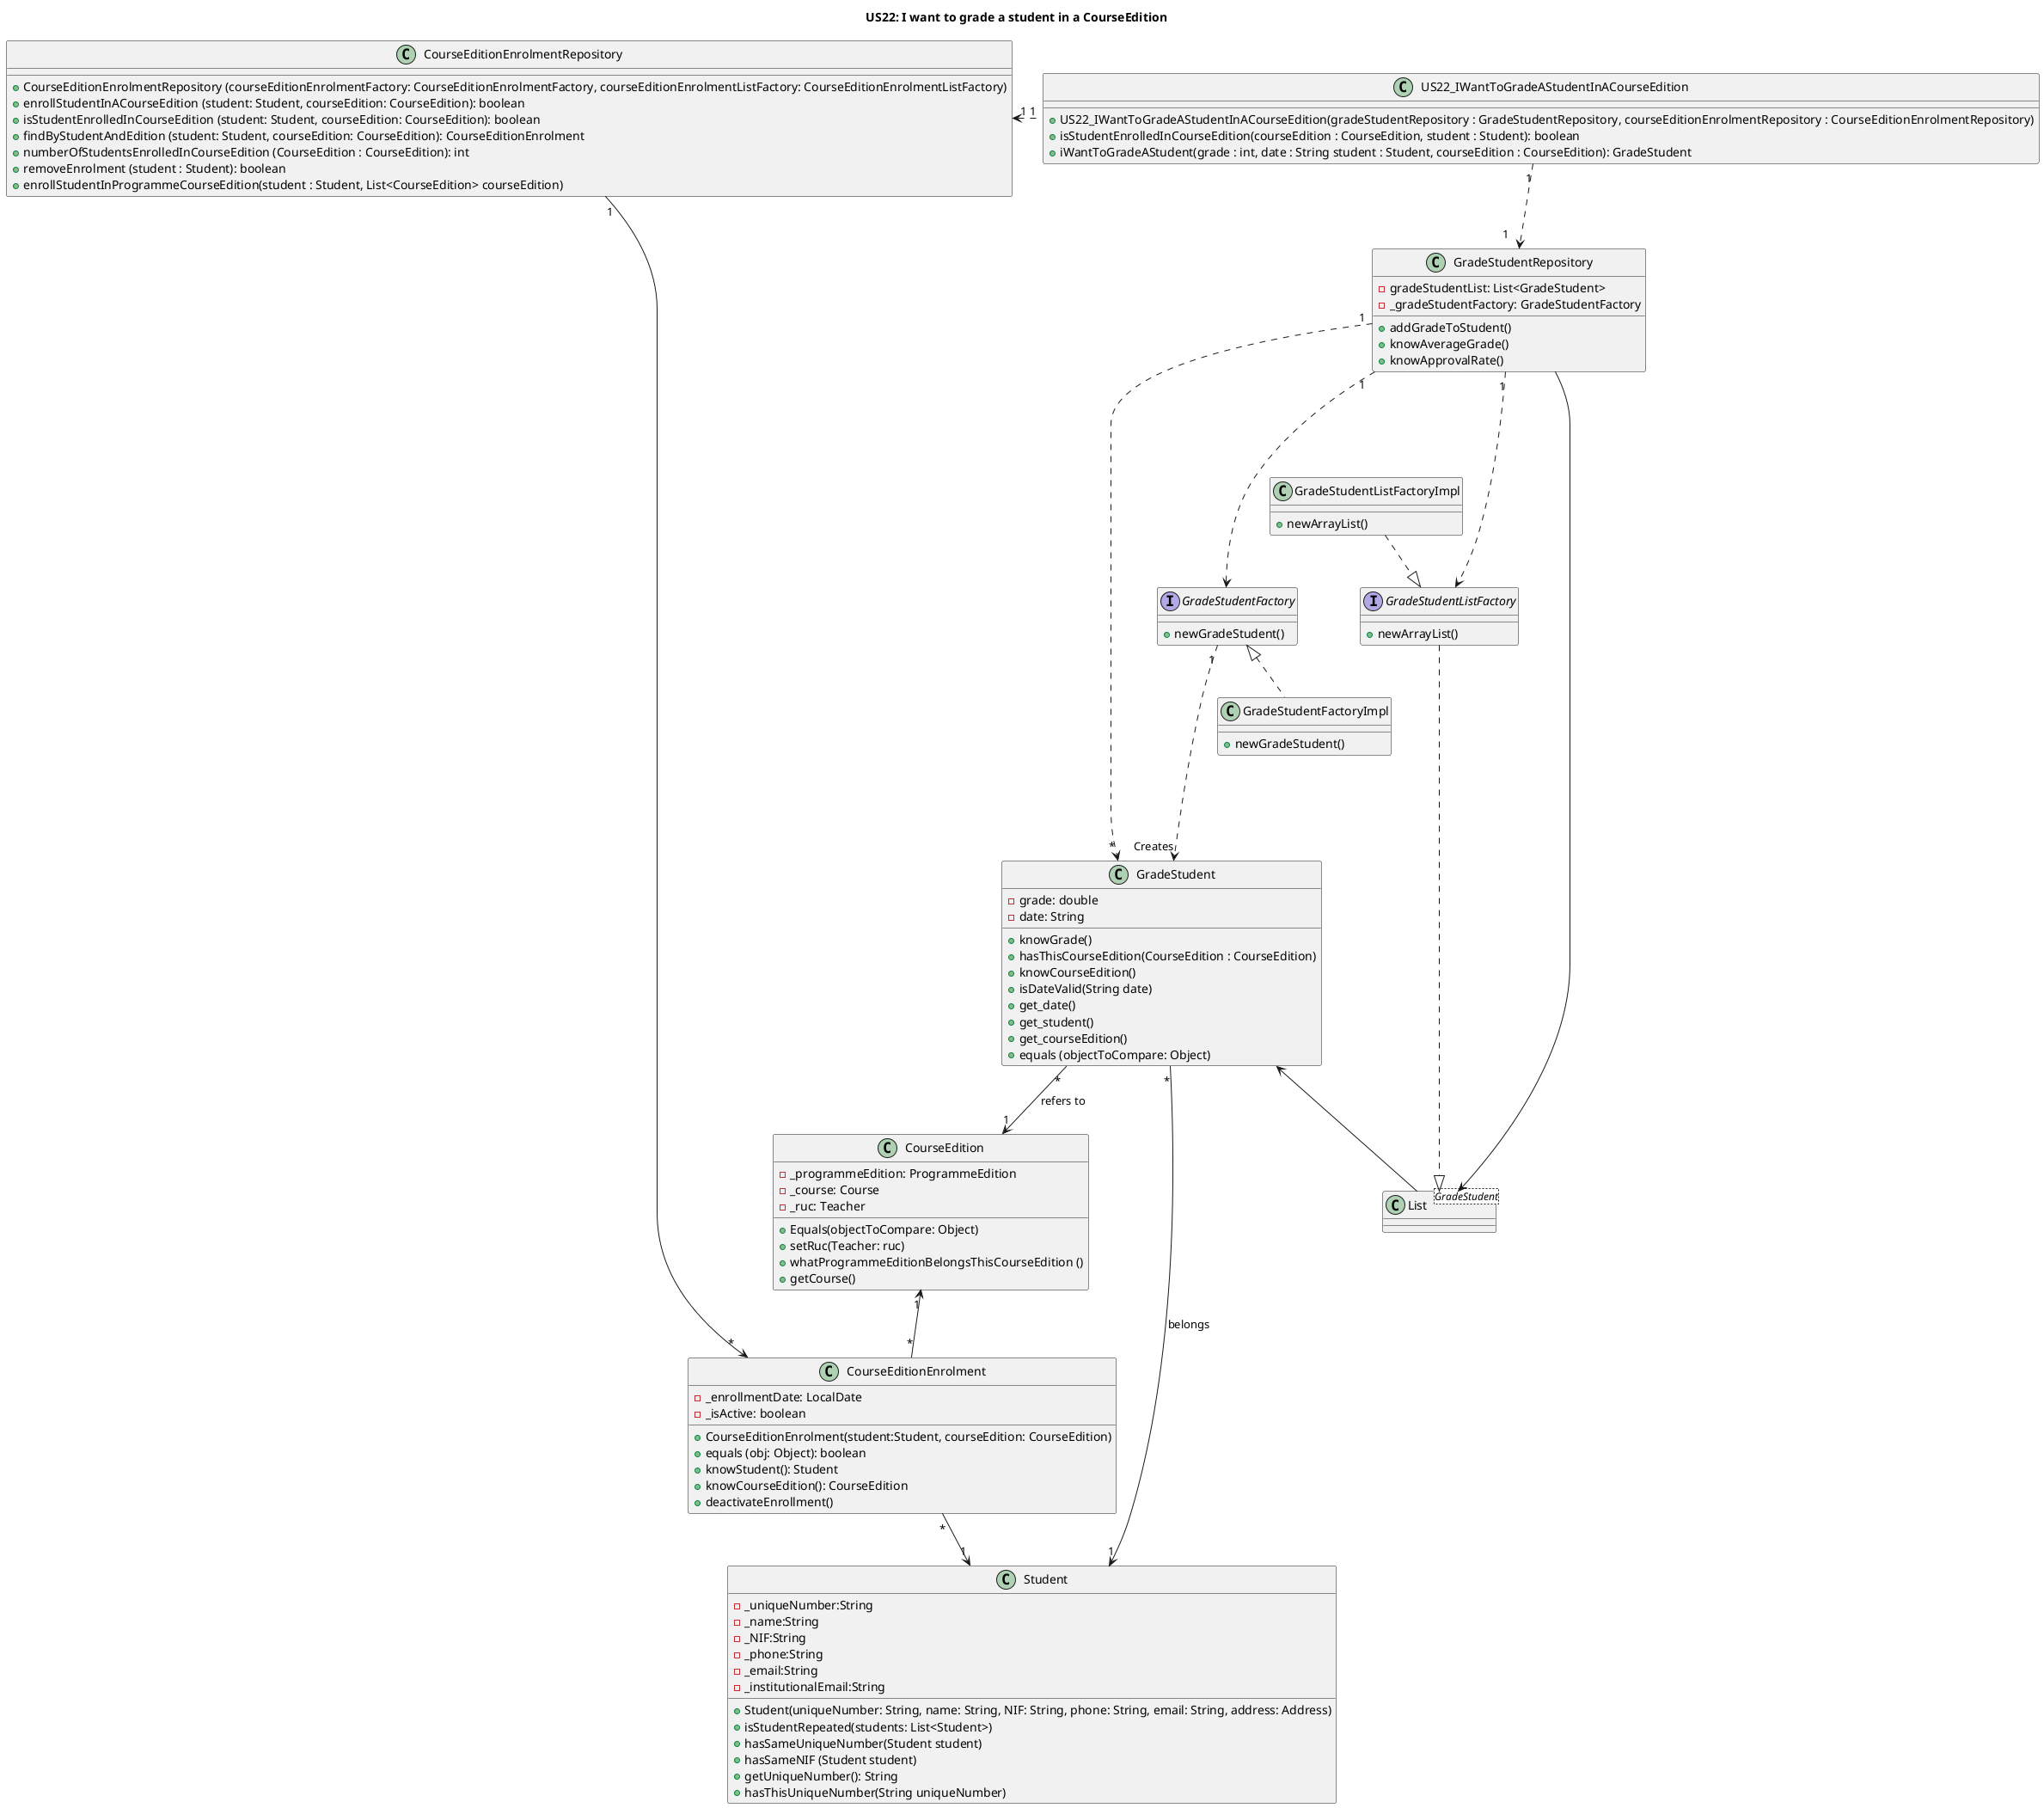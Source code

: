 @startuml
title US22: I want to grade a student in a CourseEdition
'left to right direction

class US22_IWantToGradeAStudentInACourseEdition {
    +US22_IWantToGradeAStudentInACourseEdition(gradeStudentRepository : GradeStudentRepository, courseEditionEnrolmentRepository : CourseEditionEnrolmentRepository)
    +isStudentEnrolledInCourseEdition(courseEdition : CourseEdition, student : Student): boolean
    +iWantToGradeAStudent(grade : int, date : String student : Student, courseEdition : CourseEdition): GradeStudent

}

class CourseEditionEnrolmentRepository {
    +CourseEditionEnrolmentRepository (courseEditionEnrolmentFactory: CourseEditionEnrolmentFactory, courseEditionEnrolmentListFactory: CourseEditionEnrolmentListFactory)
    +enrollStudentInACourseEdition (student: Student, courseEdition: CourseEdition): boolean
    +isStudentEnrolledInCourseEdition (student: Student, courseEdition: CourseEdition): boolean
    +findByStudentAndEdition (student: Student, courseEdition: CourseEdition): CourseEditionEnrolment
    +numberOfStudentsEnrolledInCourseEdition (CourseEdition : CourseEdition): int
    +removeEnrolment (student : Student): boolean
    +enrollStudentInProgrammeCourseEdition(student : Student, List<CourseEdition> courseEdition)
}

class CourseEditionEnrolment {
    -_enrollmentDate: LocalDate
    - _isActive: boolean
    +CourseEditionEnrolment(student:Student, courseEdition: CourseEdition)
    +equals (obj: Object): boolean
    +knowStudent(): Student
    +knowCourseEdition(): CourseEdition
    +deactivateEnrollment()
}


class List<GradeStudent> {

}

class GradeStudent {
    -grade: double
    -date: String
    +knowGrade()
    +hasThisCourseEdition(CourseEdition : CourseEdition)
    +knowCourseEdition()
    +isDateValid(String date)
    +get_date()
    +get_student()
    +get_courseEdition()
    +equals (objectToCompare: Object)
}

class GradeStudentRepository {
    -gradeStudentList: List<GradeStudent>
    - _gradeStudentFactory: GradeStudentFactory
    +addGradeToStudent()
    +knowAverageGrade()
    +knowApprovalRate()
}

interface GradeStudentFactory {
    +newGradeStudent()
}

interface GradeStudentListFactory {
    +newArrayList()
}

class GradeStudentListFactoryImpl {
    +newArrayList()
}

class GradeStudentFactoryImpl {
    +newGradeStudent()
}

class Student {
    -_uniqueNumber:String
    -_name:String
    -_NIF:String
    -_phone:String
    -_email:String
    -_institutionalEmail:String
    +Student(uniqueNumber: String, name: String, NIF: String, phone: String, email: String, address: Address)
    +isStudentRepeated(students: List<Student>)
    +hasSameUniqueNumber(Student student)
    +hasSameNIF (Student student)
    +getUniqueNumber(): String
    +hasThisUniqueNumber(String uniqueNumber)
}

class CourseEdition {
    -_programmeEdition: ProgrammeEdition
    -_course: Course
    -_ruc: Teacher
    +Equals(objectToCompare: Object)
    +setRuc(Teacher: ruc)
    +whatProgrammeEditionBelongsThisCourseEdition ()
    +getCourse()
}


GradeStudent "*" --> "1" Student: belongs
GradeStudent "*" --> "1" CourseEdition: refers to
GradeStudentRepository "1" ....> GradeStudentFactory
GradeStudentFactory "1" ....> "Creates" GradeStudent
GradeStudentRepository "1" ....>  GradeStudentListFactory
GradeStudentListFactoryImpl ..|>  GradeStudentListFactory
GradeStudentFactory  <|..  GradeStudentFactoryImpl
GradeStudentListFactory ..|> List
GradeStudent <-- List
List <-- GradeStudentRepository
CourseEditionEnrolmentRepository "1" --> "*" CourseEditionEnrolment
CourseEditionEnrolment "*" --> "1" Student
CourseEditionEnrolment "*" -up-> "1" CourseEdition


GradeStudentRepository "1" ....> "*" GradeStudent


US22_IWantToGradeAStudentInACourseEdition "1" ..left..> "1    " CourseEditionEnrolmentRepository
US22_IWantToGradeAStudentInACourseEdition "1" ..> "1    " GradeStudentRepository

@enduml
